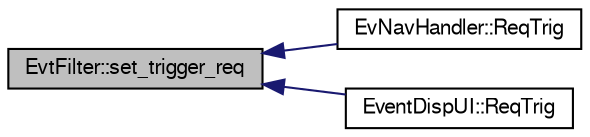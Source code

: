 digraph "EvtFilter::set_trigger_req"
{
  bgcolor="transparent";
  edge [fontname="FreeSans",fontsize="10",labelfontname="FreeSans",labelfontsize="10"];
  node [fontname="FreeSans",fontsize="10",shape=record];
  rankdir="LR";
  Node1 [label="EvtFilter::set_trigger_req",height=0.2,width=0.4,color="black", fillcolor="grey75", style="filled" fontcolor="black"];
  Node1 -> Node2 [dir="back",color="midnightblue",fontsize="10",style="solid",fontname="FreeSans"];
  Node2 [label="EvNavHandler::ReqTrig",height=0.2,width=0.4,color="black",URL="$d2/d99/classEvNavHandler.html#a10821bb1a88aaee28ac79570ee5d0b56"];
  Node1 -> Node3 [dir="back",color="midnightblue",fontsize="10",style="solid",fontname="FreeSans"];
  Node3 [label="EventDispUI::ReqTrig",height=0.2,width=0.4,color="black",URL="$d8/d6d/classEventDispUI.html#a07d606e503301d81e91feeb96e0c8923"];
}
